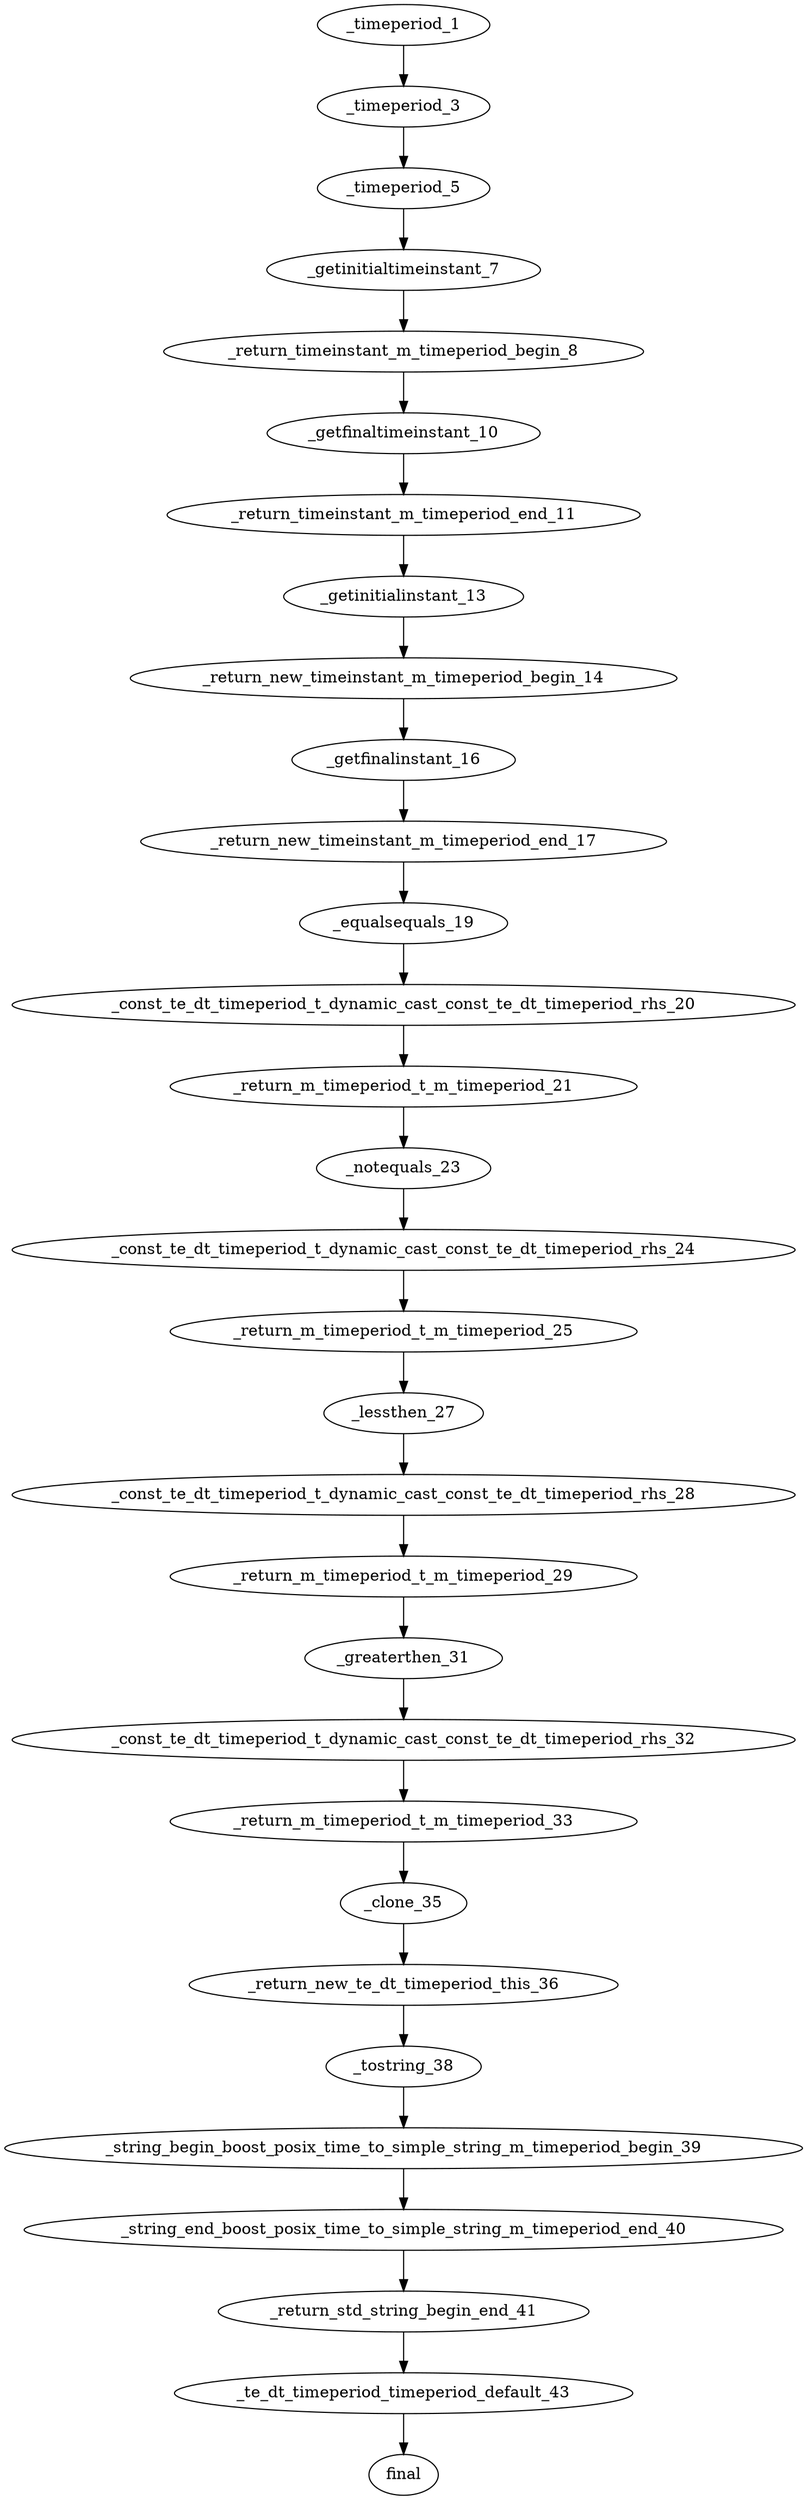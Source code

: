 strict digraph G {
_timeperiod_1;
_timeperiod_3;
_timeperiod_5;
_getinitialtimeinstant_7;
_return_timeinstant_m_timeperiod_begin_8;
_getfinaltimeinstant_10;
_return_timeinstant_m_timeperiod_end_11;
_getinitialinstant_13;
_return_new_timeinstant_m_timeperiod_begin_14;
_getfinalinstant_16;
_return_new_timeinstant_m_timeperiod_end_17;
_equalsequals_19;
_const_te_dt_timeperiod_t_dynamic_cast_const_te_dt_timeperiod_rhs_20;
_return_m_timeperiod_t_m_timeperiod_21;
_notequals_23;
_const_te_dt_timeperiod_t_dynamic_cast_const_te_dt_timeperiod_rhs_24;
_return_m_timeperiod_t_m_timeperiod_25;
_lessthen_27;
_const_te_dt_timeperiod_t_dynamic_cast_const_te_dt_timeperiod_rhs_28;
_return_m_timeperiod_t_m_timeperiod_29;
_greaterthen_31;
_const_te_dt_timeperiod_t_dynamic_cast_const_te_dt_timeperiod_rhs_32;
_return_m_timeperiod_t_m_timeperiod_33;
_clone_35;
_return_new_te_dt_timeperiod_this_36;
_tostring_38;
_string_begin_boost_posix_time_to_simple_string_m_timeperiod_begin_39;
_string_end_boost_posix_time_to_simple_string_m_timeperiod_end_40;
_return_std_string_begin_end_41;
_te_dt_timeperiod_timeperiod_default_43;
final;
_timeperiod_1->_timeperiod_3;
_timeperiod_3->_timeperiod_5
_timeperiod_5->_getinitialtimeinstant_7;
_getinitialtimeinstant_7->_return_timeinstant_m_timeperiod_begin_8;
_return_timeinstant_m_timeperiod_begin_8->_getfinaltimeinstant_10;
_getfinaltimeinstant_10->_return_timeinstant_m_timeperiod_end_11;
_return_timeinstant_m_timeperiod_end_11->_getinitialinstant_13;
_getinitialinstant_13->_return_new_timeinstant_m_timeperiod_begin_14;
_return_new_timeinstant_m_timeperiod_begin_14->_getfinalinstant_16;
_getfinalinstant_16->_return_new_timeinstant_m_timeperiod_end_17;
_return_new_timeinstant_m_timeperiod_end_17->_equalsequals_19;
_equalsequals_19->_const_te_dt_timeperiod_t_dynamic_cast_const_te_dt_timeperiod_rhs_20;
_const_te_dt_timeperiod_t_dynamic_cast_const_te_dt_timeperiod_rhs_20->_return_m_timeperiod_t_m_timeperiod_21;
_return_m_timeperiod_t_m_timeperiod_21->_notequals_23;
_notequals_23->_const_te_dt_timeperiod_t_dynamic_cast_const_te_dt_timeperiod_rhs_24;
_const_te_dt_timeperiod_t_dynamic_cast_const_te_dt_timeperiod_rhs_24->_return_m_timeperiod_t_m_timeperiod_25;
_return_m_timeperiod_t_m_timeperiod_25->_lessthen_27;
_lessthen_27->_const_te_dt_timeperiod_t_dynamic_cast_const_te_dt_timeperiod_rhs_28;
_const_te_dt_timeperiod_t_dynamic_cast_const_te_dt_timeperiod_rhs_28->_return_m_timeperiod_t_m_timeperiod_29;
_return_m_timeperiod_t_m_timeperiod_29->_greaterthen_31;
_greaterthen_31->_const_te_dt_timeperiod_t_dynamic_cast_const_te_dt_timeperiod_rhs_32;
_const_te_dt_timeperiod_t_dynamic_cast_const_te_dt_timeperiod_rhs_32->_return_m_timeperiod_t_m_timeperiod_33;
_return_m_timeperiod_t_m_timeperiod_33->_clone_35;
_clone_35->_return_new_te_dt_timeperiod_this_36;
_return_new_te_dt_timeperiod_this_36->_tostring_38;
_tostring_38->_string_begin_boost_posix_time_to_simple_string_m_timeperiod_begin_39;
_string_begin_boost_posix_time_to_simple_string_m_timeperiod_begin_39->_string_end_boost_posix_time_to_simple_string_m_timeperiod_end_40;
_string_end_boost_posix_time_to_simple_string_m_timeperiod_end_40->_return_std_string_begin_end_41;
_return_std_string_begin_end_41->_te_dt_timeperiod_timeperiod_default_43;
_te_dt_timeperiod_timeperiod_default_43->final;
}